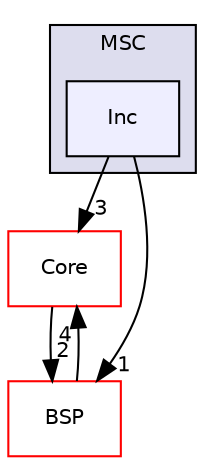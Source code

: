 digraph "/home/developer/mtrain-firmware/external/middleware/STM32_USB_Device_Library/Class/MSC/Inc" {
  compound=true
  node [ fontsize="10", fontname="Helvetica"];
  edge [ labelfontsize="10", labelfontname="Helvetica"];
  subgraph clusterdir_5dbeb976007b7458ddfdbf77d04f2fbc {
    graph [ bgcolor="#ddddee", pencolor="black", label="MSC" fontname="Helvetica", fontsize="10", URL="dir_5dbeb976007b7458ddfdbf77d04f2fbc.html"]
  dir_b323b01788981b9ca29cce39cf4187a4 [shape=box, label="Inc", style="filled", fillcolor="#eeeeff", pencolor="black", URL="dir_b323b01788981b9ca29cce39cf4187a4.html"];
  }
  dir_19e504b8294315d876b43ba053bc3f8f [shape=box label="Core" fillcolor="white" style="filled" color="red" URL="dir_19e504b8294315d876b43ba053bc3f8f.html"];
  dir_350c8a3315b9de76597c9530ef31a96a [shape=box label="BSP" fillcolor="white" style="filled" color="red" URL="dir_350c8a3315b9de76597c9530ef31a96a.html"];
  dir_19e504b8294315d876b43ba053bc3f8f->dir_350c8a3315b9de76597c9530ef31a96a [headlabel="2", labeldistance=1.5 headhref="dir_000076_000009.html"];
  dir_350c8a3315b9de76597c9530ef31a96a->dir_19e504b8294315d876b43ba053bc3f8f [headlabel="4", labeldistance=1.5 headhref="dir_000009_000076.html"];
  dir_b323b01788981b9ca29cce39cf4187a4->dir_19e504b8294315d876b43ba053bc3f8f [headlabel="3", labeldistance=1.5 headhref="dir_000071_000076.html"];
  dir_b323b01788981b9ca29cce39cf4187a4->dir_350c8a3315b9de76597c9530ef31a96a [headlabel="1", labeldistance=1.5 headhref="dir_000071_000009.html"];
}
